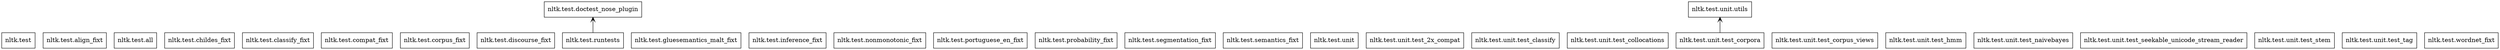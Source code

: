digraph "packages_1" {
rankdir=BT
charset="utf-8"
"nltk.test" [color="black", label=<nltk.test>, shape="box", style="solid"];
"nltk.test.align_fixt" [color="black", label=<nltk.test.align_fixt>, shape="box", style="solid"];
"nltk.test.all" [color="black", label=<nltk.test.all>, shape="box", style="solid"];
"nltk.test.childes_fixt" [color="black", label=<nltk.test.childes_fixt>, shape="box", style="solid"];
"nltk.test.classify_fixt" [color="black", label=<nltk.test.classify_fixt>, shape="box", style="solid"];
"nltk.test.compat_fixt" [color="black", label=<nltk.test.compat_fixt>, shape="box", style="solid"];
"nltk.test.corpus_fixt" [color="black", label=<nltk.test.corpus_fixt>, shape="box", style="solid"];
"nltk.test.discourse_fixt" [color="black", label=<nltk.test.discourse_fixt>, shape="box", style="solid"];
"nltk.test.doctest_nose_plugin" [color="black", label=<nltk.test.doctest_nose_plugin>, shape="box", style="solid"];
"nltk.test.gluesemantics_malt_fixt" [color="black", label=<nltk.test.gluesemantics_malt_fixt>, shape="box", style="solid"];
"nltk.test.inference_fixt" [color="black", label=<nltk.test.inference_fixt>, shape="box", style="solid"];
"nltk.test.nonmonotonic_fixt" [color="black", label=<nltk.test.nonmonotonic_fixt>, shape="box", style="solid"];
"nltk.test.portuguese_en_fixt" [color="black", label=<nltk.test.portuguese_en_fixt>, shape="box", style="solid"];
"nltk.test.probability_fixt" [color="black", label=<nltk.test.probability_fixt>, shape="box", style="solid"];
"nltk.test.runtests" [color="black", label=<nltk.test.runtests>, shape="box", style="solid"];
"nltk.test.segmentation_fixt" [color="black", label=<nltk.test.segmentation_fixt>, shape="box", style="solid"];
"nltk.test.semantics_fixt" [color="black", label=<nltk.test.semantics_fixt>, shape="box", style="solid"];
"nltk.test.unit" [color="black", label=<nltk.test.unit>, shape="box", style="solid"];
"nltk.test.unit.test_2x_compat" [color="black", label=<nltk.test.unit.test_2x_compat>, shape="box", style="solid"];
"nltk.test.unit.test_classify" [color="black", label=<nltk.test.unit.test_classify>, shape="box", style="solid"];
"nltk.test.unit.test_collocations" [color="black", label=<nltk.test.unit.test_collocations>, shape="box", style="solid"];
"nltk.test.unit.test_corpora" [color="black", label=<nltk.test.unit.test_corpora>, shape="box", style="solid"];
"nltk.test.unit.test_corpus_views" [color="black", label=<nltk.test.unit.test_corpus_views>, shape="box", style="solid"];
"nltk.test.unit.test_hmm" [color="black", label=<nltk.test.unit.test_hmm>, shape="box", style="solid"];
"nltk.test.unit.test_naivebayes" [color="black", label=<nltk.test.unit.test_naivebayes>, shape="box", style="solid"];
"nltk.test.unit.test_seekable_unicode_stream_reader" [color="black", label=<nltk.test.unit.test_seekable_unicode_stream_reader>, shape="box", style="solid"];
"nltk.test.unit.test_stem" [color="black", label=<nltk.test.unit.test_stem>, shape="box", style="solid"];
"nltk.test.unit.test_tag" [color="black", label=<nltk.test.unit.test_tag>, shape="box", style="solid"];
"nltk.test.unit.utils" [color="black", label=<nltk.test.unit.utils>, shape="box", style="solid"];
"nltk.test.wordnet_fixt" [color="black", label=<nltk.test.wordnet_fixt>, shape="box", style="solid"];
"nltk.test.runtests" -> "nltk.test.doctest_nose_plugin" [arrowhead="open", arrowtail="none"];
"nltk.test.unit.test_corpora" -> "nltk.test.unit.utils" [arrowhead="open", arrowtail="none"];
}

